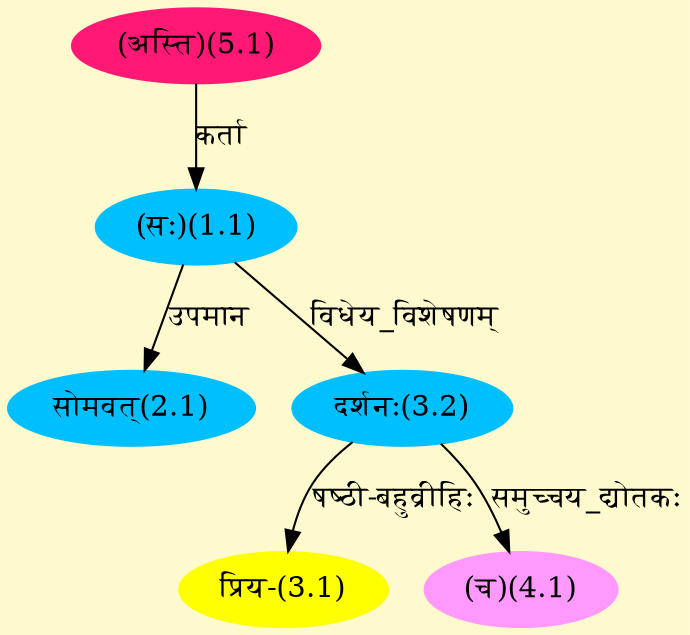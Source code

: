 digraph G{
rankdir=BT;
 compound=true;
 bgcolor="lemonchiffon1";
Node1_1 [style=filled, color="#00BFFF" label = "(सः)(1.1)"]
Node5_1 [style=filled, color="#FF1975" label = "(अस्ति)(5.1)"]
Node2_1 [style=filled, color="#00BFFF" label = "सोमवत्(2.1)"]
Node3_1 [style=filled, color="#FFFF00" label = "प्रिय-(3.1)"]
Node3_2 [style=filled, color="#00BFFF" label = "दर्शनः(3.2)"]
Node4_1 [style=filled, color="#FF99FF" label = "(च)(4.1)"]
/* Start of Relations section */

Node1_1 -> Node5_1 [  label="कर्ता"  dir="back" ]
Node2_1 -> Node1_1 [  label="उपमान"  dir="back" ]
Node3_1 -> Node3_2 [  label="षष्ठी-बहुव्रीहिः"  dir="back" ]
Node3_2 -> Node1_1 [  label="विधेय_विशेषणम्"  dir="back" ]
Node4_1 -> Node3_2 [  label="समुच्चय_द्योतकः"  dir="back" ]
}
